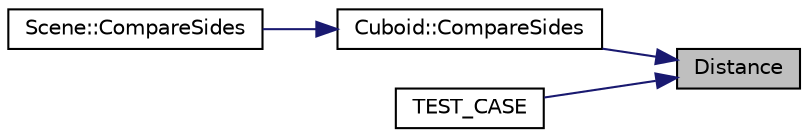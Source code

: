digraph "Distance"
{
 // LATEX_PDF_SIZE
  edge [fontname="Helvetica",fontsize="10",labelfontname="Helvetica",labelfontsize="10"];
  node [fontname="Helvetica",fontsize="10",shape=record];
  rankdir="RL";
  Node1 [label="Distance",height=0.2,width=0.4,color="black", fillcolor="grey75", style="filled", fontcolor="black",tooltip=" "];
  Node1 -> Node2 [dir="back",color="midnightblue",fontsize="10",style="solid",fontname="Helvetica"];
  Node2 [label="Cuboid::CompareSides",height=0.2,width=0.4,color="black", fillcolor="white", style="filled",URL="$class_cuboid.html#a46fd8725d6b5ae5b3a989c13d16e30dc",tooltip="Porównanie długości boków prostopadłościanu."];
  Node2 -> Node3 [dir="back",color="midnightblue",fontsize="10",style="solid",fontname="Helvetica"];
  Node3 [label="Scene::CompareSides",height=0.2,width=0.4,color="black", fillcolor="white", style="filled",URL="$class_scene.html#a6878dc1077b6e30520ea5e4c9a67d542",tooltip="Wyświetlanie porównania długości boków prostopadłościanu."];
  Node1 -> Node4 [dir="back",color="midnightblue",fontsize="10",style="solid",fontname="Helvetica"];
  Node4 [label="TEST_CASE",height=0.2,width=0.4,color="black", fillcolor="white", style="filled",URL="$test__vector3_d_8cpp.html#a41c39d1662b963c579ea82896928cc72",tooltip=" "];
}
